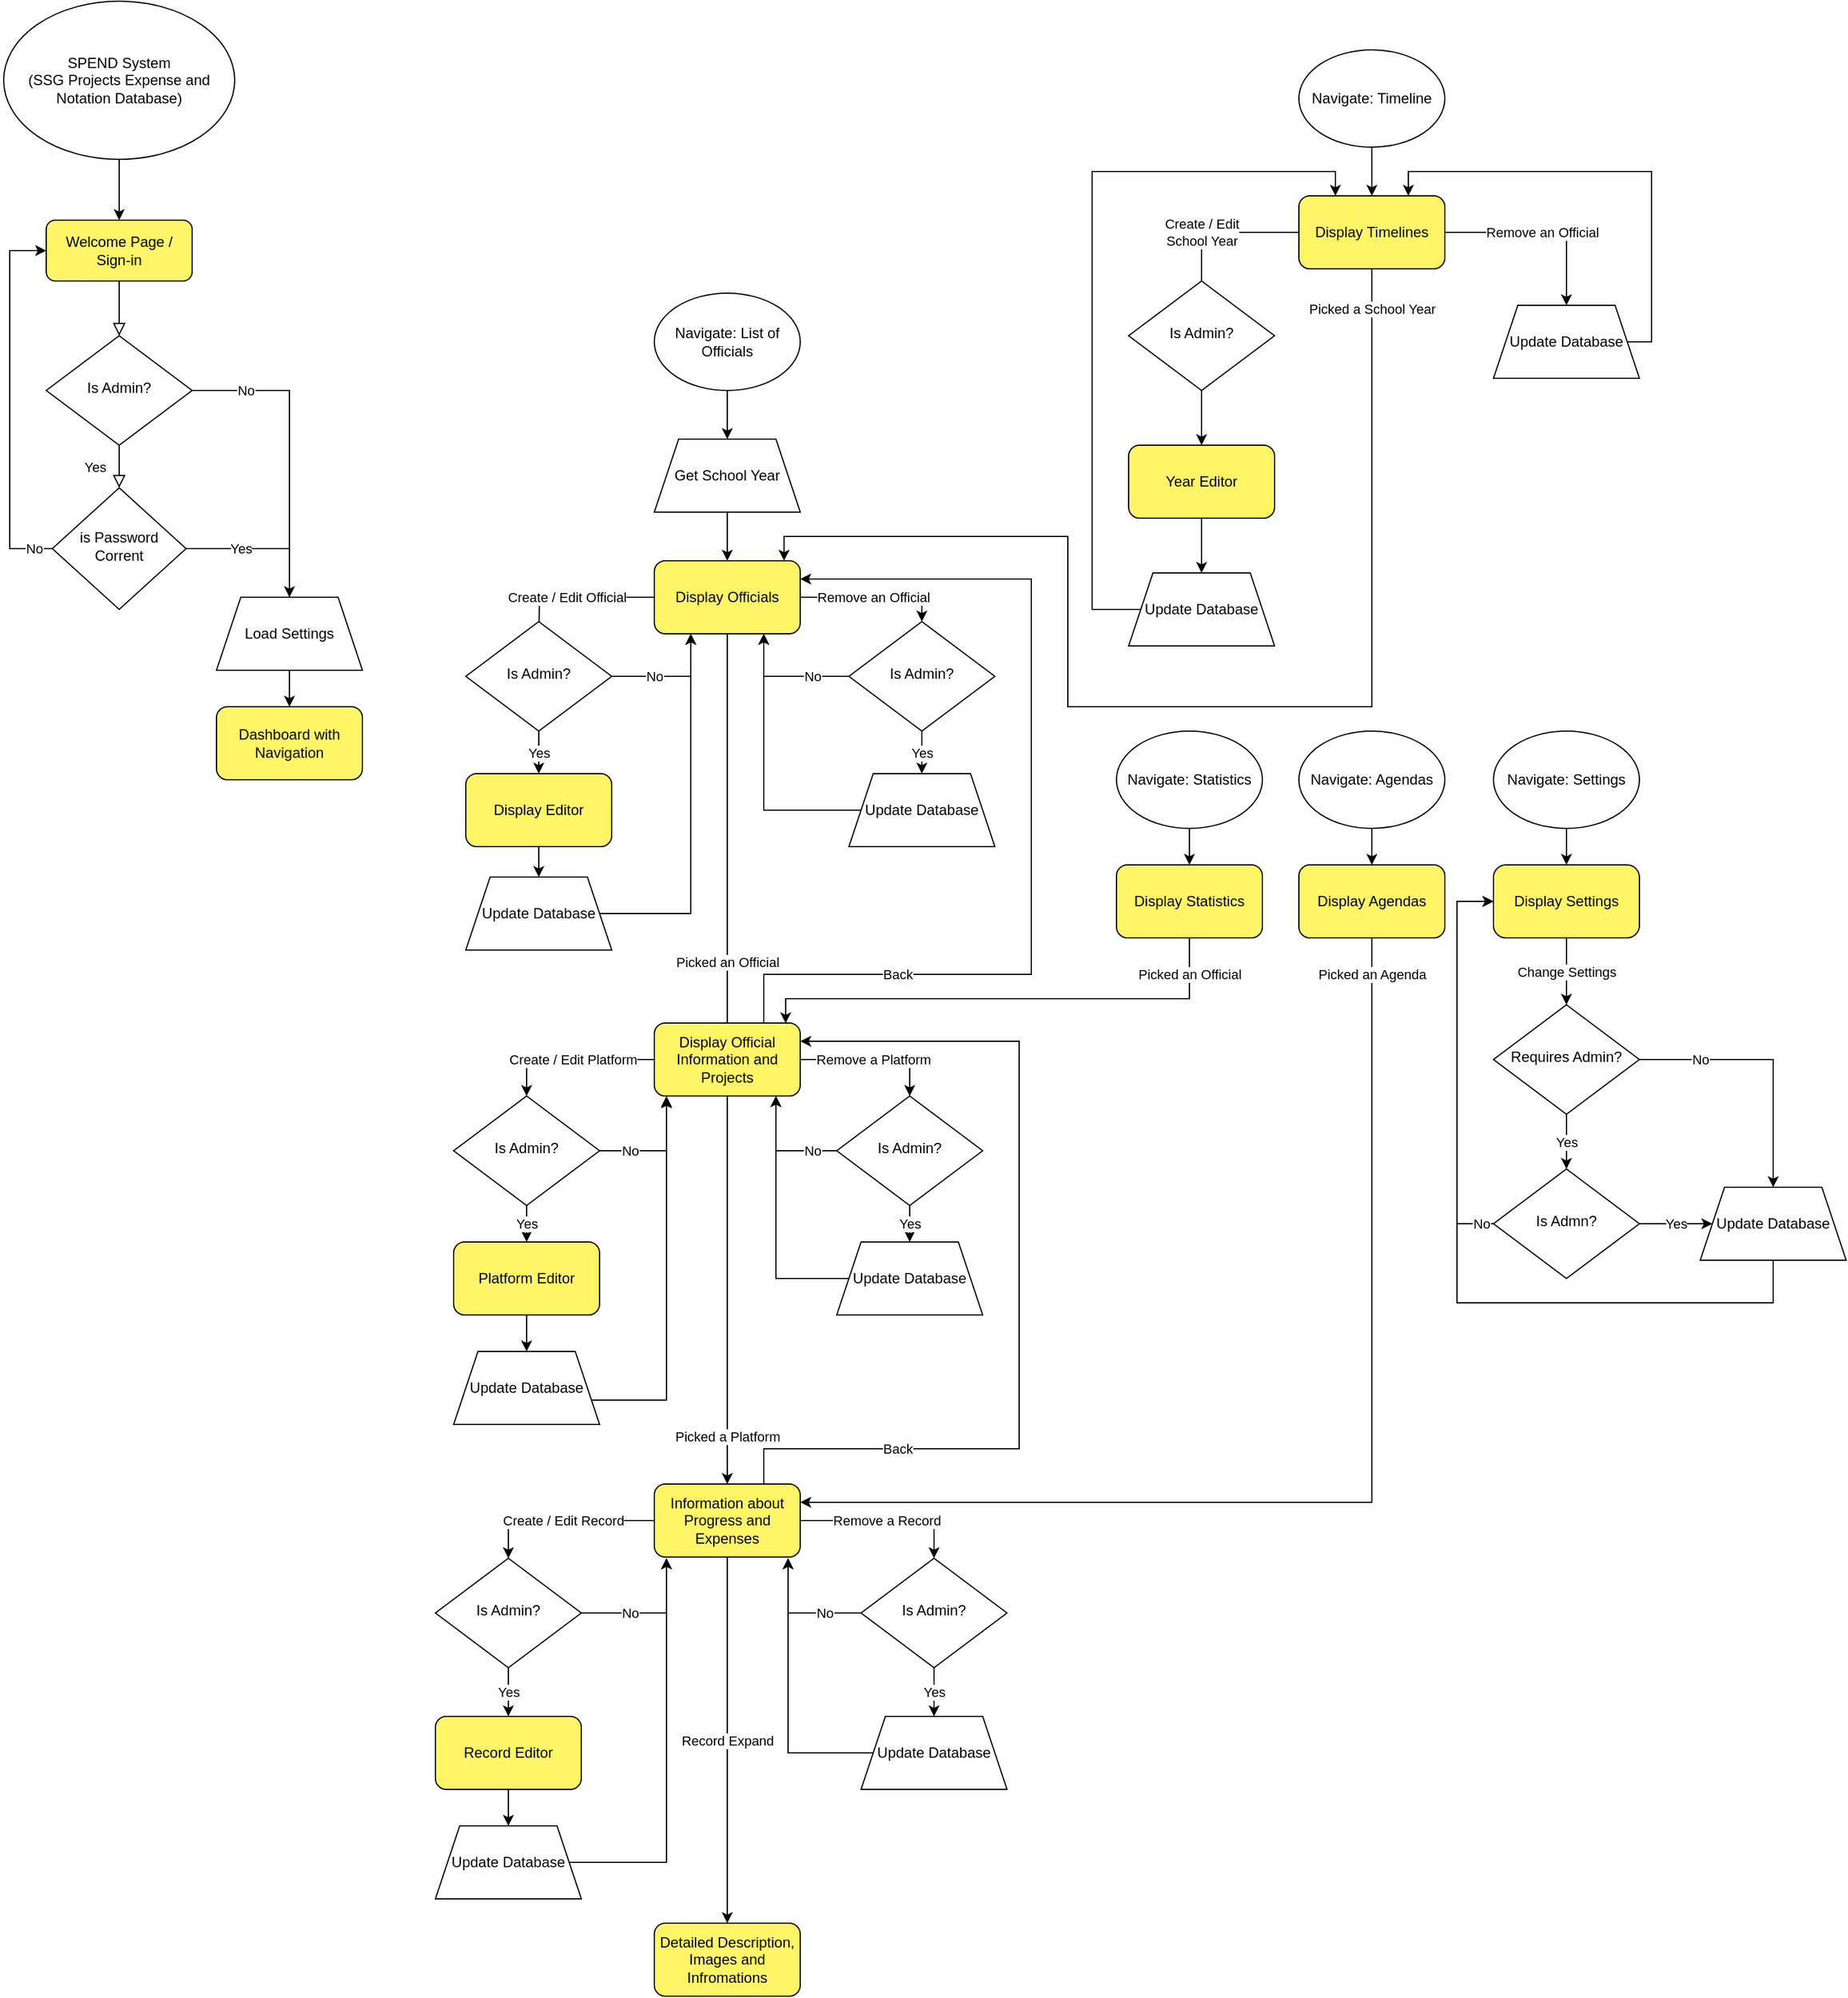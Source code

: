 <mxfile version="20.8.16" type="device"><diagram id="C5RBs43oDa-KdzZeNtuy" name="Page-1"><mxGraphModel dx="1456" dy="1099" grid="1" gridSize="10" guides="1" tooltips="1" connect="1" arrows="1" fold="1" page="0" pageScale="1" pageWidth="827" pageHeight="1169" math="0" shadow="0"><root><mxCell id="WIyWlLk6GJQsqaUBKTNV-0"/><mxCell id="WIyWlLk6GJQsqaUBKTNV-1" parent="WIyWlLk6GJQsqaUBKTNV-0"/><mxCell id="WIyWlLk6GJQsqaUBKTNV-2" value="" style="rounded=0;html=1;jettySize=auto;orthogonalLoop=1;fontSize=11;endArrow=block;endFill=0;endSize=8;strokeWidth=1;shadow=0;labelBackgroundColor=none;edgeStyle=orthogonalEdgeStyle;" parent="WIyWlLk6GJQsqaUBKTNV-1" source="WIyWlLk6GJQsqaUBKTNV-3" target="WIyWlLk6GJQsqaUBKTNV-6" edge="1"><mxGeometry relative="1" as="geometry"/></mxCell><mxCell id="WIyWlLk6GJQsqaUBKTNV-3" value="Welcome Page / Sign-in" style="rounded=1;whiteSpace=wrap;html=1;fontSize=12;glass=0;strokeWidth=1;shadow=0;fillColor=#FFF566;" parent="WIyWlLk6GJQsqaUBKTNV-1" vertex="1"><mxGeometry x="160" y="70" width="120" height="50" as="geometry"/></mxCell><mxCell id="WIyWlLk6GJQsqaUBKTNV-4" value="Yes" style="rounded=0;html=1;jettySize=auto;orthogonalLoop=1;fontSize=11;endArrow=block;endFill=0;endSize=8;strokeWidth=1;shadow=0;labelBackgroundColor=none;edgeStyle=orthogonalEdgeStyle;" parent="WIyWlLk6GJQsqaUBKTNV-1" source="WIyWlLk6GJQsqaUBKTNV-6" target="WIyWlLk6GJQsqaUBKTNV-10" edge="1"><mxGeometry y="20" relative="1" as="geometry"><mxPoint as="offset"/></mxGeometry></mxCell><mxCell id="er8gLuzqGs3oLS8b73yA-136" value="No" style="edgeStyle=orthogonalEdgeStyle;rounded=0;orthogonalLoop=1;jettySize=auto;html=1;entryX=0.5;entryY=0;entryDx=0;entryDy=0;" parent="WIyWlLk6GJQsqaUBKTNV-1" source="WIyWlLk6GJQsqaUBKTNV-6" target="WIyWlLk6GJQsqaUBKTNV-7" edge="1"><mxGeometry x="-0.742" relative="1" as="geometry"><mxPoint x="360" y="440.0" as="targetPoint"/><mxPoint as="offset"/></mxGeometry></mxCell><mxCell id="WIyWlLk6GJQsqaUBKTNV-6" value="Is Admin?" style="rhombus;whiteSpace=wrap;html=1;shadow=0;fontFamily=Helvetica;fontSize=12;align=center;strokeWidth=1;spacing=6;spacingTop=-4;" parent="WIyWlLk6GJQsqaUBKTNV-1" vertex="1"><mxGeometry x="160" y="165" width="120" height="90" as="geometry"/></mxCell><mxCell id="WIyWlLk6GJQsqaUBKTNV-7" value="Dashboard with Navigation" style="rounded=1;whiteSpace=wrap;html=1;fontSize=12;glass=0;strokeWidth=1;shadow=0;fillColor=#FFF566;" parent="WIyWlLk6GJQsqaUBKTNV-1" vertex="1"><mxGeometry x="300" y="470" width="120" height="60" as="geometry"/></mxCell><mxCell id="er8gLuzqGs3oLS8b73yA-9" value="Yes" style="edgeStyle=orthogonalEdgeStyle;rounded=0;orthogonalLoop=1;jettySize=auto;html=1;entryX=0.5;entryY=0;entryDx=0;entryDy=0;" parent="WIyWlLk6GJQsqaUBKTNV-1" source="WIyWlLk6GJQsqaUBKTNV-10" target="er8gLuzqGs3oLS8b73yA-137" edge="1"><mxGeometry x="-0.28" relative="1" as="geometry"><mxPoint as="offset"/></mxGeometry></mxCell><mxCell id="er8gLuzqGs3oLS8b73yA-139" value="No" style="edgeStyle=orthogonalEdgeStyle;rounded=0;orthogonalLoop=1;jettySize=auto;html=1;entryX=0;entryY=0.5;entryDx=0;entryDy=0;" parent="WIyWlLk6GJQsqaUBKTNV-1" source="WIyWlLk6GJQsqaUBKTNV-10" target="WIyWlLk6GJQsqaUBKTNV-3" edge="1"><mxGeometry x="-0.903" relative="1" as="geometry"><Array as="points"><mxPoint x="130" y="340"/><mxPoint x="130" y="95"/></Array><mxPoint as="offset"/></mxGeometry></mxCell><mxCell id="WIyWlLk6GJQsqaUBKTNV-10" value="is Password Corrent" style="rhombus;whiteSpace=wrap;html=1;shadow=0;fontFamily=Helvetica;fontSize=12;align=center;strokeWidth=1;spacing=6;spacingTop=-4;" parent="WIyWlLk6GJQsqaUBKTNV-1" vertex="1"><mxGeometry x="165" y="290" width="110" height="100" as="geometry"/></mxCell><mxCell id="er8gLuzqGs3oLS8b73yA-1" value="SPEND System&lt;br&gt;(SSG&amp;nbsp;Projects Expense and Notation Database)" style="ellipse;whiteSpace=wrap;html=1;" parent="WIyWlLk6GJQsqaUBKTNV-1" vertex="1"><mxGeometry x="125" y="-110" width="190" height="130" as="geometry"/></mxCell><mxCell id="er8gLuzqGs3oLS8b73yA-2" value="" style="endArrow=classic;html=1;rounded=0;exitX=0.5;exitY=1;exitDx=0;exitDy=0;entryX=0.5;entryY=0;entryDx=0;entryDy=0;" parent="WIyWlLk6GJQsqaUBKTNV-1" source="er8gLuzqGs3oLS8b73yA-1" target="WIyWlLk6GJQsqaUBKTNV-3" edge="1"><mxGeometry width="50" height="50" relative="1" as="geometry"><mxPoint x="390" y="120" as="sourcePoint"/><mxPoint x="440" y="70" as="targetPoint"/></mxGeometry></mxCell><mxCell id="er8gLuzqGs3oLS8b73yA-15" style="edgeStyle=orthogonalEdgeStyle;rounded=0;orthogonalLoop=1;jettySize=auto;html=1;exitX=0.5;exitY=1;exitDx=0;exitDy=0;entryX=0.5;entryY=0;entryDx=0;entryDy=0;" parent="WIyWlLk6GJQsqaUBKTNV-1" source="er8gLuzqGs3oLS8b73yA-13" target="er8gLuzqGs3oLS8b73yA-20" edge="1"><mxGeometry relative="1" as="geometry"><mxPoint x="610" y="50" as="sourcePoint"/><mxPoint x="670" y="200" as="targetPoint"/></mxGeometry></mxCell><mxCell id="er8gLuzqGs3oLS8b73yA-13" value="Navigate: List of Officials" style="ellipse;whiteSpace=wrap;html=1;" parent="WIyWlLk6GJQsqaUBKTNV-1" vertex="1"><mxGeometry x="660" y="130" width="120" height="80" as="geometry"/></mxCell><mxCell id="er8gLuzqGs3oLS8b73yA-19" value="Yes" style="edgeStyle=orthogonalEdgeStyle;rounded=0;orthogonalLoop=1;jettySize=auto;html=1;" parent="WIyWlLk6GJQsqaUBKTNV-1" source="er8gLuzqGs3oLS8b73yA-16" edge="1"><mxGeometry relative="1" as="geometry"><mxPoint x="560" y="250" as="targetPoint"/></mxGeometry></mxCell><mxCell id="er8gLuzqGs3oLS8b73yA-23" value="" style="edgeStyle=orthogonalEdgeStyle;rounded=0;orthogonalLoop=1;jettySize=auto;html=1;" parent="WIyWlLk6GJQsqaUBKTNV-1" source="er8gLuzqGs3oLS8b73yA-20" target="er8gLuzqGs3oLS8b73yA-22" edge="1"><mxGeometry relative="1" as="geometry"><Array as="points"><mxPoint x="720" y="320"/><mxPoint x="720" y="320"/></Array></mxGeometry></mxCell><mxCell id="er8gLuzqGs3oLS8b73yA-20" value="Get School Year" style="shape=trapezoid;perimeter=trapezoidPerimeter;whiteSpace=wrap;html=1;fixedSize=1;fontFamily=Helvetica;fontSize=12;fontColor=default;align=center;strokeColor=default;fillColor=default;" parent="WIyWlLk6GJQsqaUBKTNV-1" vertex="1"><mxGeometry x="660" y="250" width="120" height="60" as="geometry"/></mxCell><mxCell id="er8gLuzqGs3oLS8b73yA-25" value="Picked an Official" style="edgeStyle=orthogonalEdgeStyle;rounded=0;orthogonalLoop=1;jettySize=auto;html=1;entryX=0.5;entryY=0;entryDx=0;entryDy=0;" parent="WIyWlLk6GJQsqaUBKTNV-1" source="er8gLuzqGs3oLS8b73yA-22" target="er8gLuzqGs3oLS8b73yA-24" edge="1"><mxGeometry relative="1" as="geometry"><Array as="points"><mxPoint x="720" y="840"/></Array></mxGeometry></mxCell><mxCell id="er8gLuzqGs3oLS8b73yA-29" value="Yes" style="edgeStyle=orthogonalEdgeStyle;rounded=0;orthogonalLoop=1;jettySize=auto;html=1;startArrow=none;" parent="WIyWlLk6GJQsqaUBKTNV-1" source="er8gLuzqGs3oLS8b73yA-84" target="er8gLuzqGs3oLS8b73yA-26" edge="1"><mxGeometry relative="1" as="geometry"/></mxCell><mxCell id="er8gLuzqGs3oLS8b73yA-30" value="Remove an Official" style="edgeStyle=orthogonalEdgeStyle;rounded=0;orthogonalLoop=1;jettySize=auto;html=1;entryX=0.5;entryY=0;entryDx=0;entryDy=0;" parent="WIyWlLk6GJQsqaUBKTNV-1" source="er8gLuzqGs3oLS8b73yA-22" target="er8gLuzqGs3oLS8b73yA-89" edge="1"><mxGeometry relative="1" as="geometry"/></mxCell><mxCell id="er8gLuzqGs3oLS8b73yA-22" value="Display Officials" style="rounded=1;whiteSpace=wrap;html=1;fillColor=#FFF566;" parent="WIyWlLk6GJQsqaUBKTNV-1" vertex="1"><mxGeometry x="660" y="350" width="120" height="60" as="geometry"/></mxCell><mxCell id="er8gLuzqGs3oLS8b73yA-36" value="Create / Edit Platform" style="edgeStyle=orthogonalEdgeStyle;rounded=0;orthogonalLoop=1;jettySize=auto;html=1;entryX=0.5;entryY=0;entryDx=0;entryDy=0;" parent="WIyWlLk6GJQsqaUBKTNV-1" source="er8gLuzqGs3oLS8b73yA-24" target="er8gLuzqGs3oLS8b73yA-92" edge="1"><mxGeometry relative="1" as="geometry"/></mxCell><mxCell id="er8gLuzqGs3oLS8b73yA-38" value="Picked a Platform" style="edgeStyle=orthogonalEdgeStyle;rounded=0;orthogonalLoop=1;jettySize=auto;html=1;entryX=0.5;entryY=0;entryDx=0;entryDy=0;" parent="WIyWlLk6GJQsqaUBKTNV-1" source="er8gLuzqGs3oLS8b73yA-24" target="er8gLuzqGs3oLS8b73yA-37" edge="1"><mxGeometry x="0.755" relative="1" as="geometry"><Array as="points"><mxPoint x="720" y="810"/><mxPoint x="720" y="810"/></Array><mxPoint as="offset"/></mxGeometry></mxCell><mxCell id="er8gLuzqGs3oLS8b73yA-40" value="Remove a Platform" style="edgeStyle=orthogonalEdgeStyle;rounded=0;orthogonalLoop=1;jettySize=auto;html=1;entryX=0.5;entryY=0;entryDx=0;entryDy=0;exitX=1;exitY=0.5;exitDx=0;exitDy=0;" parent="WIyWlLk6GJQsqaUBKTNV-1" source="er8gLuzqGs3oLS8b73yA-24" target="er8gLuzqGs3oLS8b73yA-94" edge="1"><mxGeometry relative="1" as="geometry"><mxPoint x="870" y="700" as="targetPoint"/></mxGeometry></mxCell><mxCell id="er8gLuzqGs3oLS8b73yA-24" value="Display Official Information and Projects" style="rounded=1;whiteSpace=wrap;html=1;fillColor=#FFF566;" parent="WIyWlLk6GJQsqaUBKTNV-1" vertex="1"><mxGeometry x="660" y="730" width="120" height="60" as="geometry"/></mxCell><mxCell id="er8gLuzqGs3oLS8b73yA-32" value="" style="edgeStyle=orthogonalEdgeStyle;rounded=0;orthogonalLoop=1;jettySize=auto;html=1;" parent="WIyWlLk6GJQsqaUBKTNV-1" source="er8gLuzqGs3oLS8b73yA-26" target="er8gLuzqGs3oLS8b73yA-31" edge="1"><mxGeometry relative="1" as="geometry"/></mxCell><mxCell id="er8gLuzqGs3oLS8b73yA-26" value="Display Editor" style="rounded=1;whiteSpace=wrap;html=1;fillColor=#FFF566;" parent="WIyWlLk6GJQsqaUBKTNV-1" vertex="1"><mxGeometry x="505" y="525" width="120" height="60" as="geometry"/></mxCell><mxCell id="er8gLuzqGs3oLS8b73yA-34" style="edgeStyle=orthogonalEdgeStyle;rounded=0;orthogonalLoop=1;jettySize=auto;html=1;entryX=0.75;entryY=1;entryDx=0;entryDy=0;exitX=0;exitY=0.5;exitDx=0;exitDy=0;" parent="WIyWlLk6GJQsqaUBKTNV-1" source="er8gLuzqGs3oLS8b73yA-27" target="er8gLuzqGs3oLS8b73yA-22" edge="1"><mxGeometry relative="1" as="geometry"><Array as="points"><mxPoint x="750" y="555"/></Array></mxGeometry></mxCell><mxCell id="er8gLuzqGs3oLS8b73yA-27" value="Update Database" style="shape=trapezoid;perimeter=trapezoidPerimeter;whiteSpace=wrap;html=1;fixedSize=1;fontFamily=Helvetica;fontSize=12;fontColor=default;align=center;strokeColor=default;fillColor=default;" parent="WIyWlLk6GJQsqaUBKTNV-1" vertex="1"><mxGeometry x="820" y="525" width="120" height="60" as="geometry"/></mxCell><mxCell id="er8gLuzqGs3oLS8b73yA-33" style="edgeStyle=orthogonalEdgeStyle;rounded=0;orthogonalLoop=1;jettySize=auto;html=1;exitX=1;exitY=0.5;exitDx=0;exitDy=0;entryX=0.25;entryY=1;entryDx=0;entryDy=0;" parent="WIyWlLk6GJQsqaUBKTNV-1" source="er8gLuzqGs3oLS8b73yA-31" target="er8gLuzqGs3oLS8b73yA-22" edge="1"><mxGeometry relative="1" as="geometry"><mxPoint x="660" y="360" as="targetPoint"/><Array as="points"><mxPoint x="690" y="640"/></Array></mxGeometry></mxCell><mxCell id="er8gLuzqGs3oLS8b73yA-31" value="Update Database" style="shape=trapezoid;perimeter=trapezoidPerimeter;whiteSpace=wrap;html=1;fixedSize=1;fontFamily=Helvetica;fontSize=12;fontColor=default;align=center;strokeColor=default;fillColor=default;" parent="WIyWlLk6GJQsqaUBKTNV-1" vertex="1"><mxGeometry x="505" y="610" width="120" height="60" as="geometry"/></mxCell><mxCell id="er8gLuzqGs3oLS8b73yA-52" value="" style="edgeStyle=orthogonalEdgeStyle;rounded=0;orthogonalLoop=1;jettySize=auto;html=1;" parent="WIyWlLk6GJQsqaUBKTNV-1" source="er8gLuzqGs3oLS8b73yA-35" target="er8gLuzqGs3oLS8b73yA-45" edge="1"><mxGeometry relative="1" as="geometry"/></mxCell><mxCell id="er8gLuzqGs3oLS8b73yA-35" value="Platform Editor" style="rounded=1;whiteSpace=wrap;html=1;fillColor=#FFF566;" parent="WIyWlLk6GJQsqaUBKTNV-1" vertex="1"><mxGeometry x="495" y="910" width="120" height="60" as="geometry"/></mxCell><mxCell id="er8gLuzqGs3oLS8b73yA-67" value="Record Expand" style="edgeStyle=orthogonalEdgeStyle;rounded=0;orthogonalLoop=1;jettySize=auto;html=1;" parent="WIyWlLk6GJQsqaUBKTNV-1" source="er8gLuzqGs3oLS8b73yA-37" target="er8gLuzqGs3oLS8b73yA-66" edge="1"><mxGeometry relative="1" as="geometry"/></mxCell><mxCell id="er8gLuzqGs3oLS8b73yA-37" value="Information about Progress and Expenses" style="rounded=1;whiteSpace=wrap;html=1;fillColor=#FFF566;" parent="WIyWlLk6GJQsqaUBKTNV-1" vertex="1"><mxGeometry x="660" y="1109" width="120" height="60" as="geometry"/></mxCell><mxCell id="er8gLuzqGs3oLS8b73yA-53" style="edgeStyle=orthogonalEdgeStyle;rounded=0;orthogonalLoop=1;jettySize=auto;html=1;" parent="WIyWlLk6GJQsqaUBKTNV-1" source="er8gLuzqGs3oLS8b73yA-45" target="er8gLuzqGs3oLS8b73yA-24" edge="1"><mxGeometry relative="1" as="geometry"><mxPoint x="680" y="800" as="targetPoint"/><Array as="points"><mxPoint x="670" y="1040"/></Array></mxGeometry></mxCell><mxCell id="er8gLuzqGs3oLS8b73yA-54" value="Back" style="edgeStyle=orthogonalEdgeStyle;rounded=0;orthogonalLoop=1;jettySize=auto;html=1;entryX=1;entryY=0.25;entryDx=0;entryDy=0;exitX=0.75;exitY=0;exitDx=0;exitDy=0;" parent="WIyWlLk6GJQsqaUBKTNV-1" source="er8gLuzqGs3oLS8b73yA-24" target="er8gLuzqGs3oLS8b73yA-22" edge="1"><mxGeometry x="-0.613" relative="1" as="geometry"><Array as="points"><mxPoint x="750" y="690"/><mxPoint x="970" y="690"/><mxPoint x="970" y="365"/></Array><mxPoint x="940" y="640" as="sourcePoint"/><mxPoint as="offset"/></mxGeometry></mxCell><mxCell id="er8gLuzqGs3oLS8b73yA-49" value="" style="edgeStyle=orthogonalEdgeStyle;rounded=0;orthogonalLoop=1;jettySize=auto;html=1;" parent="WIyWlLk6GJQsqaUBKTNV-1" source="er8gLuzqGs3oLS8b73yA-48" edge="1"><mxGeometry relative="1" as="geometry"><mxPoint x="560" y="120" as="targetPoint"/></mxGeometry></mxCell><mxCell id="er8gLuzqGs3oLS8b73yA-51" style="edgeStyle=orthogonalEdgeStyle;rounded=0;orthogonalLoop=1;jettySize=auto;html=1;exitX=0;exitY=0.5;exitDx=0;exitDy=0;" parent="WIyWlLk6GJQsqaUBKTNV-1" source="er8gLuzqGs3oLS8b73yA-50" edge="1"><mxGeometry relative="1" as="geometry"><mxPoint x="760" y="790" as="targetPoint"/><Array as="points"><mxPoint x="760" y="940"/></Array></mxGeometry></mxCell><mxCell id="er8gLuzqGs3oLS8b73yA-50" value="Update Database" style="shape=trapezoid;perimeter=trapezoidPerimeter;whiteSpace=wrap;html=1;fixedSize=1;fontFamily=Helvetica;fontSize=12;fontColor=default;align=center;strokeColor=default;fillColor=default;" parent="WIyWlLk6GJQsqaUBKTNV-1" vertex="1"><mxGeometry x="810" y="910" width="120" height="60" as="geometry"/></mxCell><mxCell id="er8gLuzqGs3oLS8b73yA-55" value="Create / Edit Record" style="edgeStyle=orthogonalEdgeStyle;rounded=0;orthogonalLoop=1;jettySize=auto;html=1;entryX=0.5;entryY=0;entryDx=0;entryDy=0;exitX=0;exitY=0.5;exitDx=0;exitDy=0;" parent="WIyWlLk6GJQsqaUBKTNV-1" source="er8gLuzqGs3oLS8b73yA-37" target="er8gLuzqGs3oLS8b73yA-103" edge="1"><mxGeometry relative="1" as="geometry"><mxPoint x="655" y="910" as="sourcePoint"/><mxPoint as="offset"/></mxGeometry></mxCell><mxCell id="er8gLuzqGs3oLS8b73yA-56" value="Remove a Record" style="edgeStyle=orthogonalEdgeStyle;rounded=0;orthogonalLoop=1;jettySize=auto;html=1;entryX=0.5;entryY=0;entryDx=0;entryDy=0;exitX=1;exitY=0.5;exitDx=0;exitDy=0;" parent="WIyWlLk6GJQsqaUBKTNV-1" source="er8gLuzqGs3oLS8b73yA-37" target="er8gLuzqGs3oLS8b73yA-100" edge="1"><mxGeometry relative="1" as="geometry"><mxPoint x="780" y="910" as="sourcePoint"/><mxPoint x="865" y="970" as="targetPoint"/></mxGeometry></mxCell><mxCell id="er8gLuzqGs3oLS8b73yA-64" value="" style="edgeStyle=orthogonalEdgeStyle;rounded=0;orthogonalLoop=1;jettySize=auto;html=1;" parent="WIyWlLk6GJQsqaUBKTNV-1" source="er8gLuzqGs3oLS8b73yA-58" target="er8gLuzqGs3oLS8b73yA-60" edge="1"><mxGeometry relative="1" as="geometry"/></mxCell><mxCell id="er8gLuzqGs3oLS8b73yA-58" value="Record Editor" style="rounded=1;whiteSpace=wrap;html=1;fillColor=#FFF566;" parent="WIyWlLk6GJQsqaUBKTNV-1" vertex="1"><mxGeometry x="480" y="1300" width="120" height="60" as="geometry"/></mxCell><mxCell id="er8gLuzqGs3oLS8b73yA-59" style="edgeStyle=orthogonalEdgeStyle;rounded=0;orthogonalLoop=1;jettySize=auto;html=1;exitX=1;exitY=0.5;exitDx=0;exitDy=0;" parent="WIyWlLk6GJQsqaUBKTNV-1" source="er8gLuzqGs3oLS8b73yA-60" edge="1"><mxGeometry relative="1" as="geometry"><mxPoint x="670" y="1170" as="targetPoint"/><Array as="points"><mxPoint x="670" y="1400"/><mxPoint x="670" y="1172"/></Array></mxGeometry></mxCell><mxCell id="er8gLuzqGs3oLS8b73yA-60" value="Update Database" style="shape=trapezoid;perimeter=trapezoidPerimeter;whiteSpace=wrap;html=1;fixedSize=1;fontFamily=Helvetica;fontSize=12;fontColor=default;align=center;strokeColor=default;fillColor=default;" parent="WIyWlLk6GJQsqaUBKTNV-1" vertex="1"><mxGeometry x="480" y="1390" width="120" height="60" as="geometry"/></mxCell><mxCell id="er8gLuzqGs3oLS8b73yA-61" style="edgeStyle=orthogonalEdgeStyle;rounded=0;orthogonalLoop=1;jettySize=auto;html=1;exitX=0;exitY=0.5;exitDx=0;exitDy=0;" parent="WIyWlLk6GJQsqaUBKTNV-1" source="er8gLuzqGs3oLS8b73yA-62" edge="1"><mxGeometry relative="1" as="geometry"><mxPoint x="770" y="1170" as="targetPoint"/><Array as="points"><mxPoint x="770" y="1330"/></Array></mxGeometry></mxCell><mxCell id="er8gLuzqGs3oLS8b73yA-62" value="Update Database" style="shape=trapezoid;perimeter=trapezoidPerimeter;whiteSpace=wrap;html=1;fixedSize=1;fontFamily=Helvetica;fontSize=12;fontColor=default;align=center;strokeColor=default;fillColor=default;" parent="WIyWlLk6GJQsqaUBKTNV-1" vertex="1"><mxGeometry x="830" y="1300" width="120" height="60" as="geometry"/></mxCell><mxCell id="er8gLuzqGs3oLS8b73yA-65" value="Back" style="edgeStyle=orthogonalEdgeStyle;rounded=0;orthogonalLoop=1;jettySize=auto;html=1;exitX=0.75;exitY=0;exitDx=0;exitDy=0;entryX=1;entryY=0.25;entryDx=0;entryDy=0;" parent="WIyWlLk6GJQsqaUBKTNV-1" source="er8gLuzqGs3oLS8b73yA-37" target="er8gLuzqGs3oLS8b73yA-24" edge="1"><mxGeometry x="-0.631" relative="1" as="geometry"><mxPoint x="900" y="610" as="targetPoint"/><mxPoint x="1030" y="1030" as="sourcePoint"/><Array as="points"><mxPoint x="750" y="1080"/><mxPoint x="960" y="1080"/><mxPoint x="960" y="745"/></Array><mxPoint as="offset"/></mxGeometry></mxCell><mxCell id="er8gLuzqGs3oLS8b73yA-66" value="Detailed Description, Images and Infromations" style="rounded=1;whiteSpace=wrap;html=1;fillColor=#FFF566;" parent="WIyWlLk6GJQsqaUBKTNV-1" vertex="1"><mxGeometry x="660" y="1470" width="120" height="60" as="geometry"/></mxCell><mxCell id="er8gLuzqGs3oLS8b73yA-72" value="" style="edgeStyle=orthogonalEdgeStyle;rounded=0;orthogonalLoop=1;jettySize=auto;html=1;" parent="WIyWlLk6GJQsqaUBKTNV-1" source="er8gLuzqGs3oLS8b73yA-70" target="er8gLuzqGs3oLS8b73yA-71" edge="1"><mxGeometry relative="1" as="geometry"/></mxCell><mxCell id="er8gLuzqGs3oLS8b73yA-70" value="Navigate: Timeline" style="ellipse;whiteSpace=wrap;html=1;" parent="WIyWlLk6GJQsqaUBKTNV-1" vertex="1"><mxGeometry x="1190" y="-70" width="120" height="80" as="geometry"/></mxCell><mxCell id="er8gLuzqGs3oLS8b73yA-74" value="" style="edgeStyle=orthogonalEdgeStyle;rounded=0;orthogonalLoop=1;jettySize=auto;html=1;exitX=0.5;exitY=1;exitDx=0;exitDy=0;startArrow=none;" parent="WIyWlLk6GJQsqaUBKTNV-1" source="er8gLuzqGs3oLS8b73yA-109" target="er8gLuzqGs3oLS8b73yA-73" edge="1"><mxGeometry relative="1" as="geometry"/></mxCell><mxCell id="er8gLuzqGs3oLS8b73yA-81" value="Remove an Official" style="edgeStyle=orthogonalEdgeStyle;rounded=0;orthogonalLoop=1;jettySize=auto;html=1;entryX=0.5;entryY=0;entryDx=0;entryDy=0;" parent="WIyWlLk6GJQsqaUBKTNV-1" source="er8gLuzqGs3oLS8b73yA-71" target="er8gLuzqGs3oLS8b73yA-80" edge="1"><mxGeometry relative="1" as="geometry"/></mxCell><mxCell id="er8gLuzqGs3oLS8b73yA-111" value="Picked a School Year" style="edgeStyle=orthogonalEdgeStyle;rounded=0;orthogonalLoop=1;jettySize=auto;html=1;entryX=0.889;entryY=-0.001;entryDx=0;entryDy=0;entryPerimeter=0;exitX=0.5;exitY=1;exitDx=0;exitDy=0;" parent="WIyWlLk6GJQsqaUBKTNV-1" source="er8gLuzqGs3oLS8b73yA-71" target="er8gLuzqGs3oLS8b73yA-22" edge="1"><mxGeometry x="-0.935" relative="1" as="geometry"><Array as="points"><mxPoint x="1250" y="470"/><mxPoint x="1000" y="470"/><mxPoint x="1000" y="330"/><mxPoint x="767" y="330"/></Array><mxPoint as="offset"/></mxGeometry></mxCell><mxCell id="er8gLuzqGs3oLS8b73yA-71" value="Display Timelines" style="rounded=1;whiteSpace=wrap;html=1;fillColor=#FFF566;" parent="WIyWlLk6GJQsqaUBKTNV-1" vertex="1"><mxGeometry x="1190" y="50" width="120" height="60" as="geometry"/></mxCell><mxCell id="er8gLuzqGs3oLS8b73yA-76" value="" style="edgeStyle=orthogonalEdgeStyle;rounded=0;orthogonalLoop=1;jettySize=auto;html=1;startArrow=none;entryX=0.5;entryY=0;entryDx=0;entryDy=0;exitX=0.5;exitY=1;exitDx=0;exitDy=0;" parent="WIyWlLk6GJQsqaUBKTNV-1" source="er8gLuzqGs3oLS8b73yA-73" target="er8gLuzqGs3oLS8b73yA-75" edge="1"><mxGeometry relative="1" as="geometry"/></mxCell><mxCell id="er8gLuzqGs3oLS8b73yA-73" value="Year Editor" style="rounded=1;whiteSpace=wrap;html=1;fillColor=#FFF566;" parent="WIyWlLk6GJQsqaUBKTNV-1" vertex="1"><mxGeometry x="1050" y="255" width="120" height="60" as="geometry"/></mxCell><mxCell id="er8gLuzqGs3oLS8b73yA-78" style="edgeStyle=orthogonalEdgeStyle;rounded=0;orthogonalLoop=1;jettySize=auto;html=1;entryX=0.25;entryY=0;entryDx=0;entryDy=0;exitX=0;exitY=0.5;exitDx=0;exitDy=0;" parent="WIyWlLk6GJQsqaUBKTNV-1" source="er8gLuzqGs3oLS8b73yA-75" target="er8gLuzqGs3oLS8b73yA-71" edge="1"><mxGeometry relative="1" as="geometry"><Array as="points"><mxPoint x="1020" y="390"/><mxPoint x="1020" y="30"/><mxPoint x="1220" y="30"/></Array></mxGeometry></mxCell><mxCell id="er8gLuzqGs3oLS8b73yA-75" value="Update Database" style="shape=trapezoid;perimeter=trapezoidPerimeter;whiteSpace=wrap;html=1;fixedSize=1;fontFamily=Helvetica;fontSize=12;fontColor=default;align=center;strokeColor=default;fillColor=default;" parent="WIyWlLk6GJQsqaUBKTNV-1" vertex="1"><mxGeometry x="1050" y="360" width="120" height="60" as="geometry"/></mxCell><mxCell id="er8gLuzqGs3oLS8b73yA-82" style="edgeStyle=orthogonalEdgeStyle;rounded=0;orthogonalLoop=1;jettySize=auto;html=1;entryX=0.75;entryY=0;entryDx=0;entryDy=0;exitX=1;exitY=0.5;exitDx=0;exitDy=0;" parent="WIyWlLk6GJQsqaUBKTNV-1" source="er8gLuzqGs3oLS8b73yA-80" target="er8gLuzqGs3oLS8b73yA-71" edge="1"><mxGeometry relative="1" as="geometry"><Array as="points"><mxPoint x="1480" y="170"/><mxPoint x="1480" y="30"/><mxPoint x="1280" y="30"/></Array></mxGeometry></mxCell><mxCell id="er8gLuzqGs3oLS8b73yA-80" value="Update Database" style="shape=trapezoid;perimeter=trapezoidPerimeter;whiteSpace=wrap;html=1;fixedSize=1;fontFamily=Helvetica;fontSize=12;fontColor=default;align=center;strokeColor=default;fillColor=default;" parent="WIyWlLk6GJQsqaUBKTNV-1" vertex="1"><mxGeometry x="1350" y="140" width="120" height="60" as="geometry"/></mxCell><mxCell id="er8gLuzqGs3oLS8b73yA-85" value="Create / Edit Official" style="edgeStyle=orthogonalEdgeStyle;rounded=0;orthogonalLoop=1;jettySize=auto;html=1;endArrow=none;" parent="WIyWlLk6GJQsqaUBKTNV-1" source="er8gLuzqGs3oLS8b73yA-22" edge="1"><mxGeometry relative="1" as="geometry"><mxPoint x="660" y="380" as="sourcePoint"/><mxPoint x="565" y="430" as="targetPoint"/></mxGeometry></mxCell><mxCell id="er8gLuzqGs3oLS8b73yA-86" value="No" style="edgeStyle=orthogonalEdgeStyle;rounded=0;orthogonalLoop=1;jettySize=auto;html=1;entryX=0.25;entryY=1;entryDx=0;entryDy=0;" parent="WIyWlLk6GJQsqaUBKTNV-1" source="er8gLuzqGs3oLS8b73yA-84" target="er8gLuzqGs3oLS8b73yA-22" edge="1"><mxGeometry x="-0.3" relative="1" as="geometry"><mxPoint as="offset"/></mxGeometry></mxCell><mxCell id="er8gLuzqGs3oLS8b73yA-84" value="Is Admin?" style="rhombus;whiteSpace=wrap;html=1;shadow=0;fontFamily=Helvetica;fontSize=12;align=center;strokeWidth=1;spacing=6;spacingTop=-4;" parent="WIyWlLk6GJQsqaUBKTNV-1" vertex="1"><mxGeometry x="505" y="400" width="120" height="90" as="geometry"/></mxCell><mxCell id="er8gLuzqGs3oLS8b73yA-87" value="Yes" style="edgeStyle=orthogonalEdgeStyle;rounded=0;orthogonalLoop=1;jettySize=auto;html=1;startArrow=none;exitX=0.5;exitY=1;exitDx=0;exitDy=0;entryX=0.5;entryY=0;entryDx=0;entryDy=0;" parent="WIyWlLk6GJQsqaUBKTNV-1" source="er8gLuzqGs3oLS8b73yA-89" target="er8gLuzqGs3oLS8b73yA-27" edge="1"><mxGeometry relative="1" as="geometry"><mxPoint x="1010" y="515" as="targetPoint"/></mxGeometry></mxCell><mxCell id="er8gLuzqGs3oLS8b73yA-88" value="No" style="edgeStyle=orthogonalEdgeStyle;rounded=0;orthogonalLoop=1;jettySize=auto;html=1;entryX=0.75;entryY=1;entryDx=0;entryDy=0;" parent="WIyWlLk6GJQsqaUBKTNV-1" source="er8gLuzqGs3oLS8b73yA-89" target="er8gLuzqGs3oLS8b73yA-22" edge="1"><mxGeometry x="-0.429" relative="1" as="geometry"><mxPoint x="1135" y="400" as="targetPoint"/><mxPoint as="offset"/></mxGeometry></mxCell><mxCell id="er8gLuzqGs3oLS8b73yA-89" value="Is Admin?" style="rhombus;whiteSpace=wrap;html=1;shadow=0;fontFamily=Helvetica;fontSize=12;align=center;strokeWidth=1;spacing=6;spacingTop=-4;" parent="WIyWlLk6GJQsqaUBKTNV-1" vertex="1"><mxGeometry x="820" y="400" width="120" height="90" as="geometry"/></mxCell><mxCell id="er8gLuzqGs3oLS8b73yA-90" value="Yes" style="edgeStyle=orthogonalEdgeStyle;rounded=0;orthogonalLoop=1;jettySize=auto;html=1;startArrow=none;entryX=0.5;entryY=0;entryDx=0;entryDy=0;" parent="WIyWlLk6GJQsqaUBKTNV-1" source="er8gLuzqGs3oLS8b73yA-92" target="er8gLuzqGs3oLS8b73yA-35" edge="1"><mxGeometry relative="1" as="geometry"><mxPoint x="555" y="910" as="targetPoint"/></mxGeometry></mxCell><mxCell id="er8gLuzqGs3oLS8b73yA-91" value="No" style="edgeStyle=orthogonalEdgeStyle;rounded=0;orthogonalLoop=1;jettySize=auto;html=1;" parent="WIyWlLk6GJQsqaUBKTNV-1" source="er8gLuzqGs3oLS8b73yA-92" edge="1"><mxGeometry x="-0.495" relative="1" as="geometry"><mxPoint x="670" y="791" as="targetPoint"/><Array as="points"><mxPoint x="670" y="835"/></Array><mxPoint as="offset"/></mxGeometry></mxCell><mxCell id="er8gLuzqGs3oLS8b73yA-92" value="Is Admin?" style="rhombus;whiteSpace=wrap;html=1;shadow=0;fontFamily=Helvetica;fontSize=12;align=center;strokeWidth=1;spacing=6;spacingTop=-4;" parent="WIyWlLk6GJQsqaUBKTNV-1" vertex="1"><mxGeometry x="495" y="790" width="120" height="90" as="geometry"/></mxCell><mxCell id="er8gLuzqGs3oLS8b73yA-45" value="Update Database" style="shape=trapezoid;perimeter=trapezoidPerimeter;whiteSpace=wrap;html=1;fixedSize=1;fontFamily=Helvetica;fontSize=12;fontColor=default;align=center;strokeColor=default;fillColor=default;" parent="WIyWlLk6GJQsqaUBKTNV-1" vertex="1"><mxGeometry x="495" y="1000" width="120" height="60" as="geometry"/></mxCell><mxCell id="er8gLuzqGs3oLS8b73yA-95" value="Yes" style="edgeStyle=orthogonalEdgeStyle;rounded=0;orthogonalLoop=1;jettySize=auto;html=1;entryX=0.5;entryY=0;entryDx=0;entryDy=0;" parent="WIyWlLk6GJQsqaUBKTNV-1" source="er8gLuzqGs3oLS8b73yA-94" target="er8gLuzqGs3oLS8b73yA-50" edge="1"><mxGeometry relative="1" as="geometry"/></mxCell><mxCell id="er8gLuzqGs3oLS8b73yA-96" value="No" style="edgeStyle=orthogonalEdgeStyle;rounded=0;orthogonalLoop=1;jettySize=auto;html=1;exitX=0;exitY=0.5;exitDx=0;exitDy=0;" parent="WIyWlLk6GJQsqaUBKTNV-1" source="er8gLuzqGs3oLS8b73yA-94" edge="1"><mxGeometry x="-0.579" relative="1" as="geometry"><mxPoint x="760" y="790" as="targetPoint"/><Array as="points"><mxPoint x="760" y="835"/></Array><mxPoint as="offset"/></mxGeometry></mxCell><mxCell id="er8gLuzqGs3oLS8b73yA-94" value="Is Admin?" style="rhombus;whiteSpace=wrap;html=1;shadow=0;fontFamily=Helvetica;fontSize=12;align=center;strokeWidth=1;spacing=6;spacingTop=-4;" parent="WIyWlLk6GJQsqaUBKTNV-1" vertex="1"><mxGeometry x="810" y="790" width="120" height="90" as="geometry"/></mxCell><mxCell id="er8gLuzqGs3oLS8b73yA-98" value="Yes" style="edgeStyle=orthogonalEdgeStyle;rounded=0;orthogonalLoop=1;jettySize=auto;html=1;entryX=0.5;entryY=0;entryDx=0;entryDy=0;" parent="WIyWlLk6GJQsqaUBKTNV-1" source="er8gLuzqGs3oLS8b73yA-100" target="er8gLuzqGs3oLS8b73yA-62" edge="1"><mxGeometry relative="1" as="geometry"><mxPoint x="890" y="1200" as="targetPoint"/></mxGeometry></mxCell><mxCell id="er8gLuzqGs3oLS8b73yA-99" value="No" style="edgeStyle=orthogonalEdgeStyle;rounded=0;orthogonalLoop=1;jettySize=auto;html=1;exitX=0;exitY=0.5;exitDx=0;exitDy=0;" parent="WIyWlLk6GJQsqaUBKTNV-1" source="er8gLuzqGs3oLS8b73yA-100" edge="1"><mxGeometry x="-0.429" relative="1" as="geometry"><mxPoint x="770" y="1170" as="targetPoint"/><Array as="points"><mxPoint x="770" y="1215"/></Array><mxPoint as="offset"/></mxGeometry></mxCell><mxCell id="er8gLuzqGs3oLS8b73yA-100" value="Is Admin?" style="rhombus;whiteSpace=wrap;html=1;shadow=0;fontFamily=Helvetica;fontSize=12;align=center;strokeWidth=1;spacing=6;spacingTop=-4;" parent="WIyWlLk6GJQsqaUBKTNV-1" vertex="1"><mxGeometry x="830" y="1170" width="120" height="90" as="geometry"/></mxCell><mxCell id="er8gLuzqGs3oLS8b73yA-107" value="Yes" style="edgeStyle=orthogonalEdgeStyle;rounded=0;orthogonalLoop=1;jettySize=auto;html=1;entryX=0.5;entryY=0;entryDx=0;entryDy=0;" parent="WIyWlLk6GJQsqaUBKTNV-1" source="er8gLuzqGs3oLS8b73yA-103" target="er8gLuzqGs3oLS8b73yA-58" edge="1"><mxGeometry relative="1" as="geometry"/></mxCell><mxCell id="er8gLuzqGs3oLS8b73yA-108" value="No" style="edgeStyle=orthogonalEdgeStyle;rounded=0;orthogonalLoop=1;jettySize=auto;html=1;" parent="WIyWlLk6GJQsqaUBKTNV-1" source="er8gLuzqGs3oLS8b73yA-103" edge="1"><mxGeometry x="-0.304" relative="1" as="geometry"><mxPoint x="670" y="1170" as="targetPoint"/><Array as="points"><mxPoint x="670" y="1215"/></Array><mxPoint as="offset"/></mxGeometry></mxCell><mxCell id="er8gLuzqGs3oLS8b73yA-103" value="Is Admin?" style="rhombus;whiteSpace=wrap;html=1;shadow=0;fontFamily=Helvetica;fontSize=12;align=center;strokeWidth=1;spacing=6;spacingTop=-4;" parent="WIyWlLk6GJQsqaUBKTNV-1" vertex="1"><mxGeometry x="480" y="1170" width="120" height="90" as="geometry"/></mxCell><mxCell id="er8gLuzqGs3oLS8b73yA-117" value="" style="edgeStyle=orthogonalEdgeStyle;rounded=0;orthogonalLoop=1;jettySize=auto;html=1;" parent="WIyWlLk6GJQsqaUBKTNV-1" source="er8gLuzqGs3oLS8b73yA-113" target="er8gLuzqGs3oLS8b73yA-115" edge="1"><mxGeometry relative="1" as="geometry"/></mxCell><mxCell id="er8gLuzqGs3oLS8b73yA-113" value="Navigate: Agendas" style="ellipse;whiteSpace=wrap;html=1;" parent="WIyWlLk6GJQsqaUBKTNV-1" vertex="1"><mxGeometry x="1190" y="490" width="120" height="80" as="geometry"/></mxCell><mxCell id="er8gLuzqGs3oLS8b73yA-118" value="Picked an Agenda" style="edgeStyle=orthogonalEdgeStyle;rounded=0;orthogonalLoop=1;jettySize=auto;html=1;entryX=1;entryY=0.25;entryDx=0;entryDy=0;exitX=0.5;exitY=1;exitDx=0;exitDy=0;" parent="WIyWlLk6GJQsqaUBKTNV-1" source="er8gLuzqGs3oLS8b73yA-115" target="er8gLuzqGs3oLS8b73yA-37" edge="1"><mxGeometry x="-0.936" relative="1" as="geometry"><mxPoint as="offset"/></mxGeometry></mxCell><mxCell id="er8gLuzqGs3oLS8b73yA-115" value="Display Agendas" style="rounded=1;whiteSpace=wrap;html=1;fillColor=#FFF566;" parent="WIyWlLk6GJQsqaUBKTNV-1" vertex="1"><mxGeometry x="1190" y="600" width="120" height="60" as="geometry"/></mxCell><mxCell id="er8gLuzqGs3oLS8b73yA-121" value="" style="edgeStyle=orthogonalEdgeStyle;rounded=0;orthogonalLoop=1;jettySize=auto;html=1;" parent="WIyWlLk6GJQsqaUBKTNV-1" source="er8gLuzqGs3oLS8b73yA-119" target="er8gLuzqGs3oLS8b73yA-120" edge="1"><mxGeometry relative="1" as="geometry"/></mxCell><mxCell id="er8gLuzqGs3oLS8b73yA-119" value="Navigate: Statistics" style="ellipse;whiteSpace=wrap;html=1;" parent="WIyWlLk6GJQsqaUBKTNV-1" vertex="1"><mxGeometry x="1040" y="490" width="120" height="80" as="geometry"/></mxCell><mxCell id="er8gLuzqGs3oLS8b73yA-122" value="Picked an Official" style="edgeStyle=orthogonalEdgeStyle;rounded=0;orthogonalLoop=1;jettySize=auto;html=1;entryX=0.9;entryY=0.003;entryDx=0;entryDy=0;entryPerimeter=0;" parent="WIyWlLk6GJQsqaUBKTNV-1" source="er8gLuzqGs3oLS8b73yA-120" target="er8gLuzqGs3oLS8b73yA-24" edge="1"><mxGeometry x="-0.851" relative="1" as="geometry"><Array as="points"><mxPoint x="1100" y="710"/><mxPoint x="768" y="710"/></Array><mxPoint as="offset"/></mxGeometry></mxCell><mxCell id="er8gLuzqGs3oLS8b73yA-120" value="Display Statistics" style="rounded=1;whiteSpace=wrap;html=1;fillColor=#FFF566;" parent="WIyWlLk6GJQsqaUBKTNV-1" vertex="1"><mxGeometry x="1040" y="600" width="120" height="60" as="geometry"/></mxCell><mxCell id="er8gLuzqGs3oLS8b73yA-125" value="" style="edgeStyle=orthogonalEdgeStyle;rounded=0;orthogonalLoop=1;jettySize=auto;html=1;" parent="WIyWlLk6GJQsqaUBKTNV-1" source="er8gLuzqGs3oLS8b73yA-123" target="er8gLuzqGs3oLS8b73yA-124" edge="1"><mxGeometry relative="1" as="geometry"/></mxCell><mxCell id="er8gLuzqGs3oLS8b73yA-123" value="Navigate: Settings" style="ellipse;whiteSpace=wrap;html=1;" parent="WIyWlLk6GJQsqaUBKTNV-1" vertex="1"><mxGeometry x="1350" y="490" width="120" height="80" as="geometry"/></mxCell><mxCell id="er8gLuzqGs3oLS8b73yA-128" value="Change Settings" style="edgeStyle=orthogonalEdgeStyle;rounded=0;orthogonalLoop=1;jettySize=auto;html=1;" parent="WIyWlLk6GJQsqaUBKTNV-1" source="er8gLuzqGs3oLS8b73yA-124" target="er8gLuzqGs3oLS8b73yA-127" edge="1"><mxGeometry relative="1" as="geometry"/></mxCell><mxCell id="er8gLuzqGs3oLS8b73yA-124" value="Display Settings" style="rounded=1;whiteSpace=wrap;html=1;arcSize=17;fillColor=#FFF566;" parent="WIyWlLk6GJQsqaUBKTNV-1" vertex="1"><mxGeometry x="1350" y="600" width="120" height="60" as="geometry"/></mxCell><mxCell id="er8gLuzqGs3oLS8b73yA-131" value="Yes" style="edgeStyle=orthogonalEdgeStyle;rounded=0;orthogonalLoop=1;jettySize=auto;html=1;" parent="WIyWlLk6GJQsqaUBKTNV-1" source="er8gLuzqGs3oLS8b73yA-127" target="er8gLuzqGs3oLS8b73yA-129" edge="1"><mxGeometry relative="1" as="geometry"/></mxCell><mxCell id="er8gLuzqGs3oLS8b73yA-132" value="No" style="edgeStyle=orthogonalEdgeStyle;rounded=0;orthogonalLoop=1;jettySize=auto;html=1;entryX=0.5;entryY=0;entryDx=0;entryDy=0;" parent="WIyWlLk6GJQsqaUBKTNV-1" source="er8gLuzqGs3oLS8b73yA-127" target="er8gLuzqGs3oLS8b73yA-130" edge="1"><mxGeometry x="-0.535" relative="1" as="geometry"><mxPoint as="offset"/></mxGeometry></mxCell><mxCell id="er8gLuzqGs3oLS8b73yA-127" value="Requires Admin?" style="rhombus;whiteSpace=wrap;html=1;shadow=0;fontFamily=Helvetica;fontSize=12;align=center;strokeWidth=1;spacing=6;spacingTop=-4;" parent="WIyWlLk6GJQsqaUBKTNV-1" vertex="1"><mxGeometry x="1350" y="715" width="120" height="90" as="geometry"/></mxCell><mxCell id="er8gLuzqGs3oLS8b73yA-133" value="Yes" style="edgeStyle=orthogonalEdgeStyle;rounded=0;orthogonalLoop=1;jettySize=auto;html=1;" parent="WIyWlLk6GJQsqaUBKTNV-1" source="er8gLuzqGs3oLS8b73yA-129" target="er8gLuzqGs3oLS8b73yA-130" edge="1"><mxGeometry relative="1" as="geometry"/></mxCell><mxCell id="er8gLuzqGs3oLS8b73yA-134" value="No" style="edgeStyle=orthogonalEdgeStyle;rounded=0;orthogonalLoop=1;jettySize=auto;html=1;entryX=0;entryY=0.5;entryDx=0;entryDy=0;exitX=0;exitY=0.5;exitDx=0;exitDy=0;" parent="WIyWlLk6GJQsqaUBKTNV-1" source="er8gLuzqGs3oLS8b73yA-129" target="er8gLuzqGs3oLS8b73yA-124" edge="1"><mxGeometry x="-0.939" relative="1" as="geometry"><Array as="points"><mxPoint x="1320" y="895"/><mxPoint x="1320" y="630"/></Array><mxPoint as="offset"/></mxGeometry></mxCell><mxCell id="er8gLuzqGs3oLS8b73yA-129" value="Is Admn?" style="rhombus;whiteSpace=wrap;html=1;shadow=0;fontFamily=Helvetica;fontSize=12;align=center;strokeWidth=1;spacing=6;spacingTop=-4;" parent="WIyWlLk6GJQsqaUBKTNV-1" vertex="1"><mxGeometry x="1350" y="850" width="120" height="90" as="geometry"/></mxCell><mxCell id="er8gLuzqGs3oLS8b73yA-135" style="edgeStyle=orthogonalEdgeStyle;rounded=0;orthogonalLoop=1;jettySize=auto;html=1;entryX=0;entryY=0.5;entryDx=0;entryDy=0;" parent="WIyWlLk6GJQsqaUBKTNV-1" source="er8gLuzqGs3oLS8b73yA-130" target="er8gLuzqGs3oLS8b73yA-124" edge="1"><mxGeometry relative="1" as="geometry"><Array as="points"><mxPoint x="1580" y="960"/><mxPoint x="1320" y="960"/><mxPoint x="1320" y="630"/></Array></mxGeometry></mxCell><mxCell id="er8gLuzqGs3oLS8b73yA-130" value="Update Database" style="shape=trapezoid;perimeter=trapezoidPerimeter;whiteSpace=wrap;html=1;fixedSize=1;fontFamily=Helvetica;fontSize=12;fontColor=default;align=center;strokeColor=default;fillColor=default;" parent="WIyWlLk6GJQsqaUBKTNV-1" vertex="1"><mxGeometry x="1520" y="865" width="120" height="60" as="geometry"/></mxCell><mxCell id="er8gLuzqGs3oLS8b73yA-137" value="Load Settings" style="shape=trapezoid;perimeter=trapezoidPerimeter;whiteSpace=wrap;html=1;fixedSize=1;fontFamily=Helvetica;fontSize=12;fontColor=default;align=center;strokeColor=default;fillColor=default;" parent="WIyWlLk6GJQsqaUBKTNV-1" vertex="1"><mxGeometry x="300" y="380" width="120" height="60" as="geometry"/></mxCell><mxCell id="HBr6pWW6AIBJdNys0DhR-6" value="Create / Edit &lt;br&gt;School Year" style="edgeStyle=orthogonalEdgeStyle;rounded=0;orthogonalLoop=1;jettySize=auto;html=1;exitX=0;exitY=0.5;exitDx=0;exitDy=0;endArrow=none;" edge="1" parent="WIyWlLk6GJQsqaUBKTNV-1" source="er8gLuzqGs3oLS8b73yA-71" target="er8gLuzqGs3oLS8b73yA-109"><mxGeometry x="0.333" relative="1" as="geometry"><mxPoint x="1190" y="80" as="sourcePoint"/><mxPoint x="1110" y="255" as="targetPoint"/><mxPoint as="offset"/></mxGeometry></mxCell><mxCell id="er8gLuzqGs3oLS8b73yA-109" value="Is Admin?" style="rhombus;whiteSpace=wrap;html=1;shadow=0;fontFamily=Helvetica;fontSize=12;align=center;strokeWidth=1;spacing=6;spacingTop=-4;" parent="WIyWlLk6GJQsqaUBKTNV-1" vertex="1"><mxGeometry x="1050" y="120" width="120" height="90" as="geometry"/></mxCell></root></mxGraphModel></diagram></mxfile>